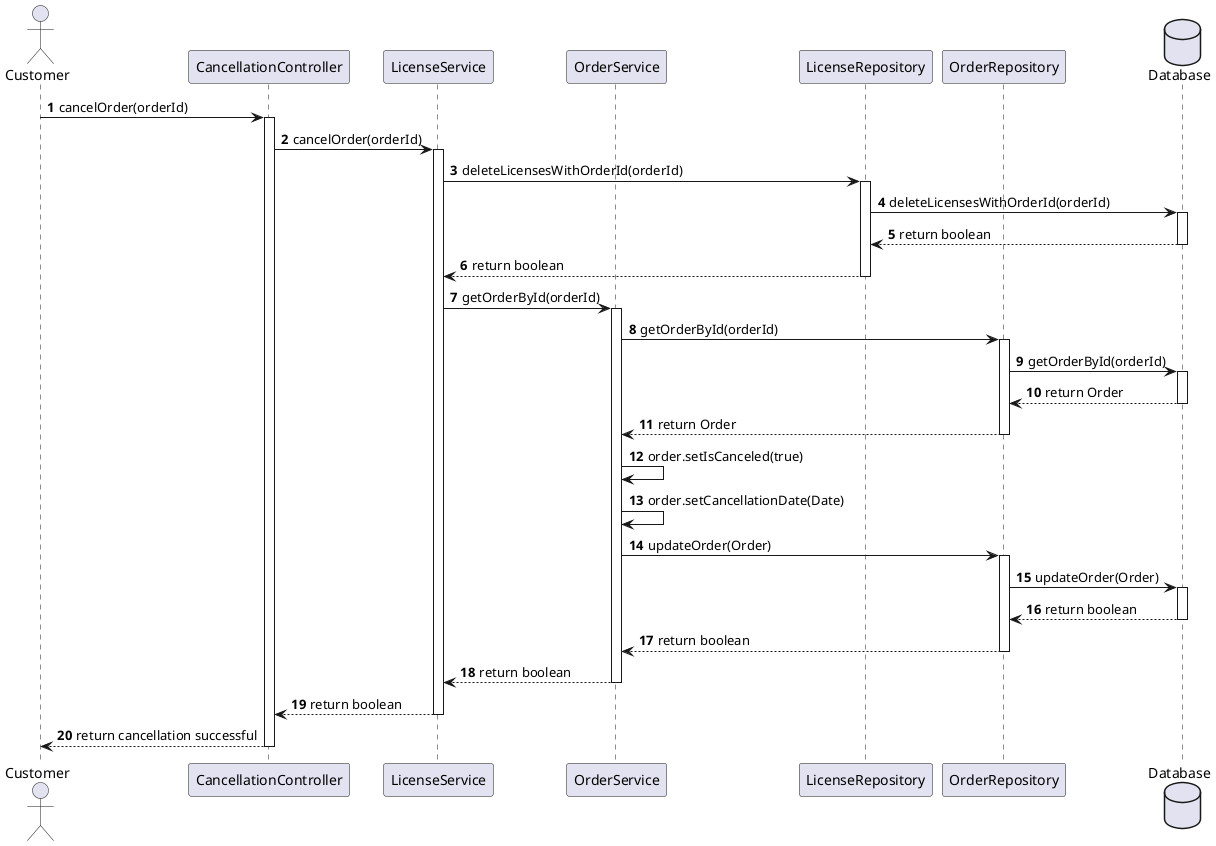 @startuml
'https://plantuml.com/sequence-diagram

autonumber

actor Customer as c
participant CancellationController as cc
participant LicenseService as ls
participant OrderService as os
participant LicenseRepository as lr
participant OrderRepository as or
database Database as db

c -> cc: cancelOrder(orderId)
activate cc
cc -> ls: cancelOrder(orderId)

activate ls
ls -> lr: deleteLicensesWithOrderId(orderId)
activate lr
lr -> db: deleteLicensesWithOrderId(orderId)
activate db

db --> lr: return boolean
deactivate db

lr --> ls: return boolean
deactivate lr
ls -> os: getOrderById(orderId)
activate os
os -> or: getOrderById(orderId)
activate or
or -> db: getOrderById(orderId)
activate db
db --> or: return Order
deactivate db

or --> os: return Order
deactivate or
os -> os: order.setIsCanceled(true)
os -> os: order.setCancellationDate(Date)
os -> or: updateOrder(Order)
activate or
or -> db: updateOrder(Order)
activate db
db --> or: return boolean
deactivate db
or --> os: return boolean
deactivate or
os -->ls: return boolean
deactivate os
ls --> cc: return boolean
deactivate ls
cc --> c: return cancellation successful
deactivate cc



@enduml